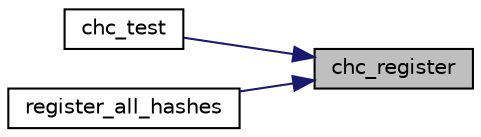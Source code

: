 digraph "chc_register"
{
 // LATEX_PDF_SIZE
  edge [fontname="Helvetica",fontsize="10",labelfontname="Helvetica",labelfontsize="10"];
  node [fontname="Helvetica",fontsize="10",shape=record];
  rankdir="RL";
  Node53 [label="chc_register",height=0.2,width=0.4,color="black", fillcolor="grey75", style="filled", fontcolor="black",tooltip="Initialize the CHC state with a given cipher."];
  Node53 -> Node54 [dir="back",color="midnightblue",fontsize="10",style="solid",fontname="Helvetica"];
  Node54 [label="chc_test",height=0.2,width=0.4,color="black", fillcolor="white", style="filled",URL="$chc_8c.html#a1467e832993ba079f27160687745fdcd",tooltip="Self-test the hash."];
  Node53 -> Node55 [dir="back",color="midnightblue",fontsize="10",style="solid",fontname="Helvetica"];
  Node55 [label="register_all_hashes",height=0.2,width=0.4,color="black", fillcolor="white", style="filled",URL="$crypt__register__all__hashes_8c.html#a646235ec81bef5215708a56a23e43874",tooltip=" "];
}

